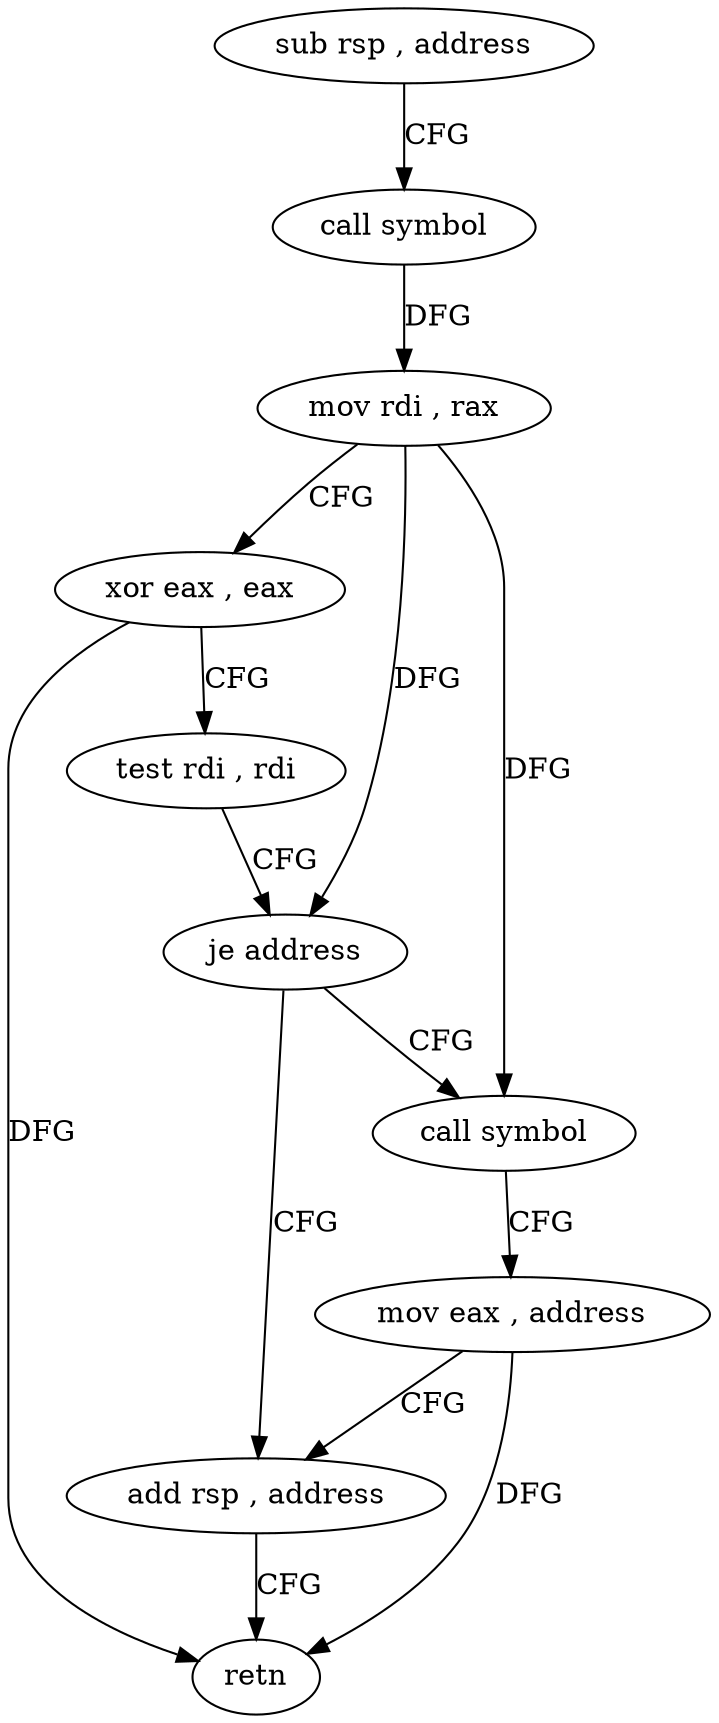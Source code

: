 digraph "func" {
"150336" [label = "sub rsp , address" ]
"150340" [label = "call symbol" ]
"150345" [label = "mov rdi , rax" ]
"150348" [label = "xor eax , eax" ]
"150350" [label = "test rdi , rdi" ]
"150353" [label = "je address" ]
"150365" [label = "add rsp , address" ]
"150355" [label = "call symbol" ]
"150369" [label = "retn" ]
"150360" [label = "mov eax , address" ]
"150336" -> "150340" [ label = "CFG" ]
"150340" -> "150345" [ label = "DFG" ]
"150345" -> "150348" [ label = "CFG" ]
"150345" -> "150353" [ label = "DFG" ]
"150345" -> "150355" [ label = "DFG" ]
"150348" -> "150350" [ label = "CFG" ]
"150348" -> "150369" [ label = "DFG" ]
"150350" -> "150353" [ label = "CFG" ]
"150353" -> "150365" [ label = "CFG" ]
"150353" -> "150355" [ label = "CFG" ]
"150365" -> "150369" [ label = "CFG" ]
"150355" -> "150360" [ label = "CFG" ]
"150360" -> "150365" [ label = "CFG" ]
"150360" -> "150369" [ label = "DFG" ]
}
